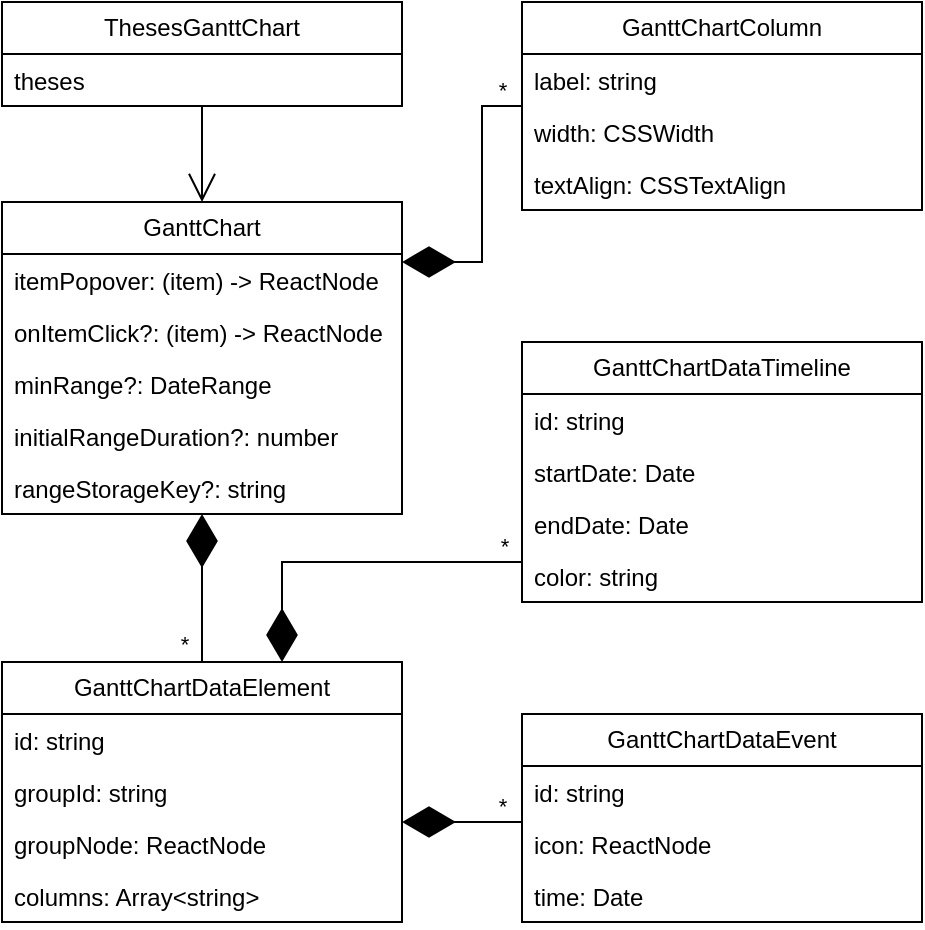 <mxfile version="24.8.1">
  <diagram name="Page-1" id="F2P1cxLNhETNaPAMtR3r">
    <mxGraphModel dx="1303" dy="698" grid="1" gridSize="10" guides="1" tooltips="1" connect="1" arrows="1" fold="1" page="1" pageScale="1" pageWidth="827" pageHeight="1169" math="0" shadow="0">
      <root>
        <mxCell id="0" />
        <mxCell id="1" parent="0" />
        <mxCell id="hhW3sXjU52dyv4MTyEYb-1" value="GanttChart" style="swimlane;fontStyle=0;childLayout=stackLayout;horizontal=1;startSize=26;fillColor=none;horizontalStack=0;resizeParent=1;resizeParentMax=0;resizeLast=0;collapsible=1;marginBottom=0;whiteSpace=wrap;html=1;" vertex="1" parent="1">
          <mxGeometry x="100" y="140" width="200" height="156" as="geometry" />
        </mxCell>
        <mxCell id="hhW3sXjU52dyv4MTyEYb-2" value="itemPopover: (item) -&amp;gt; ReactNode" style="text;strokeColor=none;fillColor=none;align=left;verticalAlign=top;spacingLeft=4;spacingRight=4;overflow=hidden;rotatable=0;points=[[0,0.5],[1,0.5]];portConstraint=eastwest;whiteSpace=wrap;html=1;" vertex="1" parent="hhW3sXjU52dyv4MTyEYb-1">
          <mxGeometry y="26" width="200" height="26" as="geometry" />
        </mxCell>
        <mxCell id="hhW3sXjU52dyv4MTyEYb-3" value="onItemClick?: (item) -&amp;gt; ReactNode" style="text;strokeColor=none;fillColor=none;align=left;verticalAlign=top;spacingLeft=4;spacingRight=4;overflow=hidden;rotatable=0;points=[[0,0.5],[1,0.5]];portConstraint=eastwest;whiteSpace=wrap;html=1;" vertex="1" parent="hhW3sXjU52dyv4MTyEYb-1">
          <mxGeometry y="52" width="200" height="26" as="geometry" />
        </mxCell>
        <mxCell id="hhW3sXjU52dyv4MTyEYb-4" value="minRange?: DateRange" style="text;strokeColor=none;fillColor=none;align=left;verticalAlign=top;spacingLeft=4;spacingRight=4;overflow=hidden;rotatable=0;points=[[0,0.5],[1,0.5]];portConstraint=eastwest;whiteSpace=wrap;html=1;" vertex="1" parent="hhW3sXjU52dyv4MTyEYb-1">
          <mxGeometry y="78" width="200" height="26" as="geometry" />
        </mxCell>
        <mxCell id="hhW3sXjU52dyv4MTyEYb-34" value="initialRangeDuration?: number" style="text;strokeColor=none;fillColor=none;align=left;verticalAlign=top;spacingLeft=4;spacingRight=4;overflow=hidden;rotatable=0;points=[[0,0.5],[1,0.5]];portConstraint=eastwest;whiteSpace=wrap;html=1;" vertex="1" parent="hhW3sXjU52dyv4MTyEYb-1">
          <mxGeometry y="104" width="200" height="26" as="geometry" />
        </mxCell>
        <mxCell id="hhW3sXjU52dyv4MTyEYb-35" value="rangeStorageKey?: string" style="text;strokeColor=none;fillColor=none;align=left;verticalAlign=top;spacingLeft=4;spacingRight=4;overflow=hidden;rotatable=0;points=[[0,0.5],[1,0.5]];portConstraint=eastwest;whiteSpace=wrap;html=1;" vertex="1" parent="hhW3sXjU52dyv4MTyEYb-1">
          <mxGeometry y="130" width="200" height="26" as="geometry" />
        </mxCell>
        <mxCell id="hhW3sXjU52dyv4MTyEYb-5" value="GanttChartColumn" style="swimlane;fontStyle=0;childLayout=stackLayout;horizontal=1;startSize=26;fillColor=none;horizontalStack=0;resizeParent=1;resizeParentMax=0;resizeLast=0;collapsible=1;marginBottom=0;whiteSpace=wrap;html=1;" vertex="1" parent="1">
          <mxGeometry x="360" y="40" width="200" height="104" as="geometry" />
        </mxCell>
        <mxCell id="hhW3sXjU52dyv4MTyEYb-6" value="label: string" style="text;strokeColor=none;fillColor=none;align=left;verticalAlign=top;spacingLeft=4;spacingRight=4;overflow=hidden;rotatable=0;points=[[0,0.5],[1,0.5]];portConstraint=eastwest;whiteSpace=wrap;html=1;" vertex="1" parent="hhW3sXjU52dyv4MTyEYb-5">
          <mxGeometry y="26" width="200" height="26" as="geometry" />
        </mxCell>
        <mxCell id="hhW3sXjU52dyv4MTyEYb-7" value="width: CSSWidth" style="text;strokeColor=none;fillColor=none;align=left;verticalAlign=top;spacingLeft=4;spacingRight=4;overflow=hidden;rotatable=0;points=[[0,0.5],[1,0.5]];portConstraint=eastwest;whiteSpace=wrap;html=1;" vertex="1" parent="hhW3sXjU52dyv4MTyEYb-5">
          <mxGeometry y="52" width="200" height="26" as="geometry" />
        </mxCell>
        <mxCell id="hhW3sXjU52dyv4MTyEYb-8" value="textAlign: CSSTextAlign" style="text;strokeColor=none;fillColor=none;align=left;verticalAlign=top;spacingLeft=4;spacingRight=4;overflow=hidden;rotatable=0;points=[[0,0.5],[1,0.5]];portConstraint=eastwest;whiteSpace=wrap;html=1;" vertex="1" parent="hhW3sXjU52dyv4MTyEYb-5">
          <mxGeometry y="78" width="200" height="26" as="geometry" />
        </mxCell>
        <mxCell id="hhW3sXjU52dyv4MTyEYb-9" value="GanttChartDataElement" style="swimlane;fontStyle=0;childLayout=stackLayout;horizontal=1;startSize=26;fillColor=none;horizontalStack=0;resizeParent=1;resizeParentMax=0;resizeLast=0;collapsible=1;marginBottom=0;whiteSpace=wrap;html=1;" vertex="1" parent="1">
          <mxGeometry x="100" y="370" width="200" height="130" as="geometry" />
        </mxCell>
        <mxCell id="hhW3sXjU52dyv4MTyEYb-10" value="id: string" style="text;strokeColor=none;fillColor=none;align=left;verticalAlign=top;spacingLeft=4;spacingRight=4;overflow=hidden;rotatable=0;points=[[0,0.5],[1,0.5]];portConstraint=eastwest;whiteSpace=wrap;html=1;" vertex="1" parent="hhW3sXjU52dyv4MTyEYb-9">
          <mxGeometry y="26" width="200" height="26" as="geometry" />
        </mxCell>
        <mxCell id="hhW3sXjU52dyv4MTyEYb-11" value="groupId: string" style="text;strokeColor=none;fillColor=none;align=left;verticalAlign=top;spacingLeft=4;spacingRight=4;overflow=hidden;rotatable=0;points=[[0,0.5],[1,0.5]];portConstraint=eastwest;whiteSpace=wrap;html=1;" vertex="1" parent="hhW3sXjU52dyv4MTyEYb-9">
          <mxGeometry y="52" width="200" height="26" as="geometry" />
        </mxCell>
        <mxCell id="hhW3sXjU52dyv4MTyEYb-37" value="groupNode: ReactNode" style="text;strokeColor=none;fillColor=none;align=left;verticalAlign=top;spacingLeft=4;spacingRight=4;overflow=hidden;rotatable=0;points=[[0,0.5],[1,0.5]];portConstraint=eastwest;whiteSpace=wrap;html=1;" vertex="1" parent="hhW3sXjU52dyv4MTyEYb-9">
          <mxGeometry y="78" width="200" height="26" as="geometry" />
        </mxCell>
        <mxCell id="hhW3sXjU52dyv4MTyEYb-38" value="columns: Array&amp;lt;string&amp;gt;" style="text;strokeColor=none;fillColor=none;align=left;verticalAlign=top;spacingLeft=4;spacingRight=4;overflow=hidden;rotatable=0;points=[[0,0.5],[1,0.5]];portConstraint=eastwest;whiteSpace=wrap;html=1;" vertex="1" parent="hhW3sXjU52dyv4MTyEYb-9">
          <mxGeometry y="104" width="200" height="26" as="geometry" />
        </mxCell>
        <mxCell id="hhW3sXjU52dyv4MTyEYb-13" value="GanttChartDataTimeline" style="swimlane;fontStyle=0;childLayout=stackLayout;horizontal=1;startSize=26;fillColor=none;horizontalStack=0;resizeParent=1;resizeParentMax=0;resizeLast=0;collapsible=1;marginBottom=0;whiteSpace=wrap;html=1;" vertex="1" parent="1">
          <mxGeometry x="360" y="210" width="200" height="130" as="geometry" />
        </mxCell>
        <mxCell id="hhW3sXjU52dyv4MTyEYb-14" value="id: string" style="text;strokeColor=none;fillColor=none;align=left;verticalAlign=top;spacingLeft=4;spacingRight=4;overflow=hidden;rotatable=0;points=[[0,0.5],[1,0.5]];portConstraint=eastwest;whiteSpace=wrap;html=1;" vertex="1" parent="hhW3sXjU52dyv4MTyEYb-13">
          <mxGeometry y="26" width="200" height="26" as="geometry" />
        </mxCell>
        <mxCell id="hhW3sXjU52dyv4MTyEYb-15" value="startDate: Date" style="text;strokeColor=none;fillColor=none;align=left;verticalAlign=top;spacingLeft=4;spacingRight=4;overflow=hidden;rotatable=0;points=[[0,0.5],[1,0.5]];portConstraint=eastwest;whiteSpace=wrap;html=1;" vertex="1" parent="hhW3sXjU52dyv4MTyEYb-13">
          <mxGeometry y="52" width="200" height="26" as="geometry" />
        </mxCell>
        <mxCell id="hhW3sXjU52dyv4MTyEYb-40" value="endDate: Date" style="text;strokeColor=none;fillColor=none;align=left;verticalAlign=top;spacingLeft=4;spacingRight=4;overflow=hidden;rotatable=0;points=[[0,0.5],[1,0.5]];portConstraint=eastwest;whiteSpace=wrap;html=1;" vertex="1" parent="hhW3sXjU52dyv4MTyEYb-13">
          <mxGeometry y="78" width="200" height="26" as="geometry" />
        </mxCell>
        <mxCell id="hhW3sXjU52dyv4MTyEYb-16" value="color: string" style="text;strokeColor=none;fillColor=none;align=left;verticalAlign=top;spacingLeft=4;spacingRight=4;overflow=hidden;rotatable=0;points=[[0,0.5],[1,0.5]];portConstraint=eastwest;whiteSpace=wrap;html=1;" vertex="1" parent="hhW3sXjU52dyv4MTyEYb-13">
          <mxGeometry y="104" width="200" height="26" as="geometry" />
        </mxCell>
        <mxCell id="hhW3sXjU52dyv4MTyEYb-17" value="GanttChartDataEvent" style="swimlane;fontStyle=0;childLayout=stackLayout;horizontal=1;startSize=26;fillColor=none;horizontalStack=0;resizeParent=1;resizeParentMax=0;resizeLast=0;collapsible=1;marginBottom=0;whiteSpace=wrap;html=1;" vertex="1" parent="1">
          <mxGeometry x="360" y="396" width="200" height="104" as="geometry" />
        </mxCell>
        <mxCell id="hhW3sXjU52dyv4MTyEYb-18" value="id: string" style="text;strokeColor=none;fillColor=none;align=left;verticalAlign=top;spacingLeft=4;spacingRight=4;overflow=hidden;rotatable=0;points=[[0,0.5],[1,0.5]];portConstraint=eastwest;whiteSpace=wrap;html=1;" vertex="1" parent="hhW3sXjU52dyv4MTyEYb-17">
          <mxGeometry y="26" width="200" height="26" as="geometry" />
        </mxCell>
        <mxCell id="hhW3sXjU52dyv4MTyEYb-19" value="icon: ReactNode" style="text;strokeColor=none;fillColor=none;align=left;verticalAlign=top;spacingLeft=4;spacingRight=4;overflow=hidden;rotatable=0;points=[[0,0.5],[1,0.5]];portConstraint=eastwest;whiteSpace=wrap;html=1;" vertex="1" parent="hhW3sXjU52dyv4MTyEYb-17">
          <mxGeometry y="52" width="200" height="26" as="geometry" />
        </mxCell>
        <mxCell id="hhW3sXjU52dyv4MTyEYb-20" value="time: Date" style="text;strokeColor=none;fillColor=none;align=left;verticalAlign=top;spacingLeft=4;spacingRight=4;overflow=hidden;rotatable=0;points=[[0,0.5],[1,0.5]];portConstraint=eastwest;whiteSpace=wrap;html=1;" vertex="1" parent="hhW3sXjU52dyv4MTyEYb-17">
          <mxGeometry y="78" width="200" height="26" as="geometry" />
        </mxCell>
        <mxCell id="hhW3sXjU52dyv4MTyEYb-21" value="ThesesGanttChart" style="swimlane;fontStyle=0;childLayout=stackLayout;horizontal=1;startSize=26;fillColor=none;horizontalStack=0;resizeParent=1;resizeParentMax=0;resizeLast=0;collapsible=1;marginBottom=0;whiteSpace=wrap;html=1;" vertex="1" parent="1">
          <mxGeometry x="100" y="40" width="200" height="52" as="geometry" />
        </mxCell>
        <mxCell id="hhW3sXjU52dyv4MTyEYb-22" value="theses" style="text;strokeColor=none;fillColor=none;align=left;verticalAlign=top;spacingLeft=4;spacingRight=4;overflow=hidden;rotatable=0;points=[[0,0.5],[1,0.5]];portConstraint=eastwest;whiteSpace=wrap;html=1;" vertex="1" parent="hhW3sXjU52dyv4MTyEYb-21">
          <mxGeometry y="26" width="200" height="26" as="geometry" />
        </mxCell>
        <mxCell id="hhW3sXjU52dyv4MTyEYb-25" value="" style="endArrow=open;endFill=1;endSize=12;html=1;rounded=0;edgeStyle=orthogonalEdgeStyle;" edge="1" parent="1" source="hhW3sXjU52dyv4MTyEYb-21" target="hhW3sXjU52dyv4MTyEYb-1">
          <mxGeometry width="160" relative="1" as="geometry">
            <mxPoint x="170" y="70" as="sourcePoint" />
            <mxPoint x="330" y="70" as="targetPoint" />
          </mxGeometry>
        </mxCell>
        <mxCell id="hhW3sXjU52dyv4MTyEYb-26" value="" style="endArrow=diamondThin;endFill=1;endSize=24;html=1;rounded=0;edgeStyle=orthogonalEdgeStyle;" edge="1" parent="1" source="hhW3sXjU52dyv4MTyEYb-5" target="hhW3sXjU52dyv4MTyEYb-1">
          <mxGeometry width="160" relative="1" as="geometry">
            <mxPoint x="120" y="350" as="sourcePoint" />
            <mxPoint x="280" y="350" as="targetPoint" />
            <Array as="points">
              <mxPoint x="340" y="92" />
              <mxPoint x="340" y="170" />
            </Array>
          </mxGeometry>
        </mxCell>
        <mxCell id="hhW3sXjU52dyv4MTyEYb-30" value="*" style="edgeLabel;html=1;align=center;verticalAlign=middle;resizable=0;points=[];" vertex="1" connectable="0" parent="hhW3sXjU52dyv4MTyEYb-26">
          <mxGeometry x="-0.667" y="1" relative="1" as="geometry">
            <mxPoint x="9" y="-11" as="offset" />
          </mxGeometry>
        </mxCell>
        <mxCell id="hhW3sXjU52dyv4MTyEYb-27" value="" style="endArrow=diamondThin;endFill=1;endSize=24;html=1;rounded=0;edgeStyle=orthogonalEdgeStyle;" edge="1" parent="1" source="hhW3sXjU52dyv4MTyEYb-9" target="hhW3sXjU52dyv4MTyEYb-1">
          <mxGeometry width="160" relative="1" as="geometry">
            <mxPoint x="210" y="410" as="sourcePoint" />
            <mxPoint x="370" y="410" as="targetPoint" />
          </mxGeometry>
        </mxCell>
        <mxCell id="hhW3sXjU52dyv4MTyEYb-31" value="*" style="edgeLabel;html=1;align=center;verticalAlign=middle;resizable=0;points=[];" vertex="1" connectable="0" parent="hhW3sXjU52dyv4MTyEYb-27">
          <mxGeometry x="-0.918" y="1" relative="1" as="geometry">
            <mxPoint x="-8" y="-6" as="offset" />
          </mxGeometry>
        </mxCell>
        <mxCell id="hhW3sXjU52dyv4MTyEYb-28" value="" style="endArrow=diamondThin;endFill=1;endSize=24;html=1;rounded=0;edgeStyle=orthogonalEdgeStyle;" edge="1" parent="1" source="hhW3sXjU52dyv4MTyEYb-17" target="hhW3sXjU52dyv4MTyEYb-9">
          <mxGeometry width="160" relative="1" as="geometry">
            <mxPoint x="200" y="470" as="sourcePoint" />
            <mxPoint x="360" y="470" as="targetPoint" />
            <Array as="points">
              <mxPoint x="330" y="450" />
              <mxPoint x="330" y="450" />
            </Array>
          </mxGeometry>
        </mxCell>
        <mxCell id="hhW3sXjU52dyv4MTyEYb-32" value="*" style="edgeLabel;html=1;align=center;verticalAlign=middle;resizable=0;points=[];" vertex="1" connectable="0" parent="hhW3sXjU52dyv4MTyEYb-28">
          <mxGeometry x="-0.806" y="-1" relative="1" as="geometry">
            <mxPoint x="-4" y="-7" as="offset" />
          </mxGeometry>
        </mxCell>
        <mxCell id="hhW3sXjU52dyv4MTyEYb-29" value="" style="endArrow=diamondThin;endFill=1;endSize=24;html=1;rounded=0;edgeStyle=orthogonalEdgeStyle;" edge="1" parent="1" source="hhW3sXjU52dyv4MTyEYb-13" target="hhW3sXjU52dyv4MTyEYb-9">
          <mxGeometry width="160" relative="1" as="geometry">
            <mxPoint x="570" y="552" as="sourcePoint" />
            <mxPoint x="710" y="650" as="targetPoint" />
            <Array as="points">
              <mxPoint x="240" y="320" />
            </Array>
          </mxGeometry>
        </mxCell>
        <mxCell id="hhW3sXjU52dyv4MTyEYb-33" value="*" style="edgeLabel;html=1;align=center;verticalAlign=middle;resizable=0;points=[];" vertex="1" connectable="0" parent="hhW3sXjU52dyv4MTyEYb-29">
          <mxGeometry x="-0.833" y="1" relative="1" as="geometry">
            <mxPoint x="5" y="-9" as="offset" />
          </mxGeometry>
        </mxCell>
      </root>
    </mxGraphModel>
  </diagram>
</mxfile>
